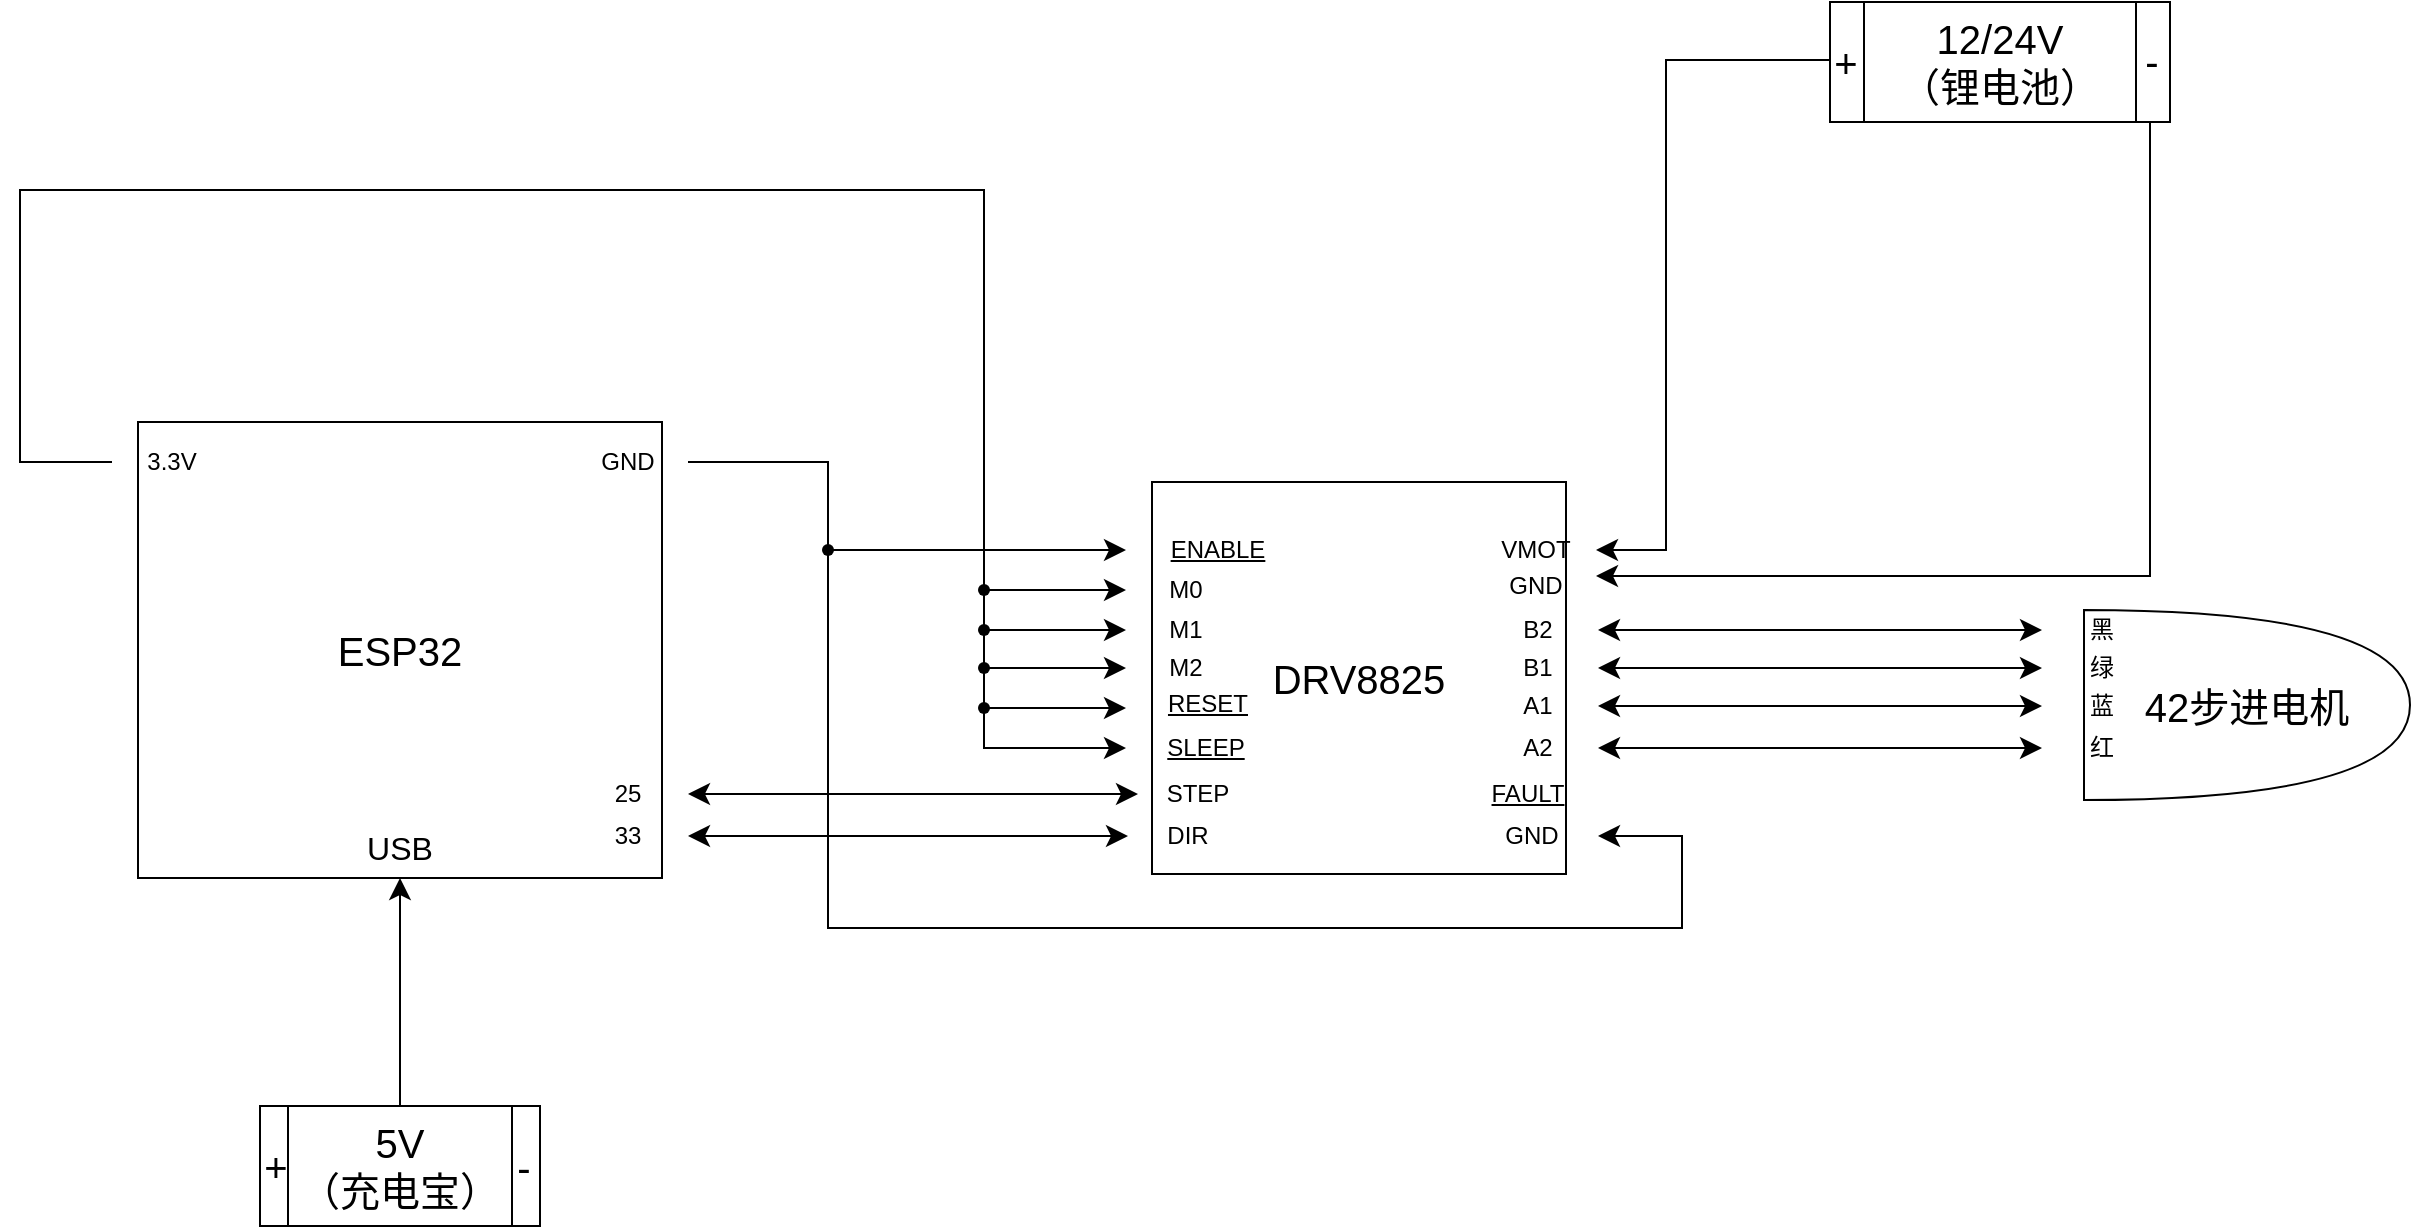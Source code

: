<mxfile version="24.3.1" type="device">
  <diagram name="第 1 页" id="u_5R_jZqFm5eiIBu_xtM">
    <mxGraphModel dx="2087" dy="1336" grid="0" gridSize="10" guides="1" tooltips="1" connect="1" arrows="1" fold="1" page="0" pageScale="1" pageWidth="827" pageHeight="1169" math="0" shadow="0">
      <root>
        <mxCell id="0" />
        <mxCell id="1" parent="0" />
        <mxCell id="66C9y4sLJhVzQsKTtoTk-1" value="ESP32" style="rounded=0;whiteSpace=wrap;html=1;fontSize=20;" vertex="1" parent="1">
          <mxGeometry x="-28" y="57" width="262" height="228" as="geometry" />
        </mxCell>
        <mxCell id="66C9y4sLJhVzQsKTtoTk-2" value="DRV8825" style="rounded=0;whiteSpace=wrap;html=1;fontSize=20;" vertex="1" parent="1">
          <mxGeometry x="479" y="87" width="207" height="196" as="geometry" />
        </mxCell>
        <mxCell id="66C9y4sLJhVzQsKTtoTk-9" value="STEP" style="text;strokeColor=none;fillColor=none;html=1;align=center;verticalAlign=middle;whiteSpace=wrap;rounded=0;fontSize=12;" vertex="1" parent="1">
          <mxGeometry x="472" y="228" width="60" height="30" as="geometry" />
        </mxCell>
        <mxCell id="66C9y4sLJhVzQsKTtoTk-10" value="DIR" style="text;strokeColor=none;fillColor=none;html=1;align=center;verticalAlign=middle;whiteSpace=wrap;rounded=0;fontSize=12;" vertex="1" parent="1">
          <mxGeometry x="467" y="249" width="60" height="30" as="geometry" />
        </mxCell>
        <mxCell id="66C9y4sLJhVzQsKTtoTk-11" value="&lt;u style=&quot;font-size: 12px;&quot;&gt;SLEEP&lt;/u&gt;" style="text;strokeColor=none;fillColor=none;html=1;align=center;verticalAlign=middle;whiteSpace=wrap;rounded=0;fontSize=12;" vertex="1" parent="1">
          <mxGeometry x="476" y="205" width="60" height="30" as="geometry" />
        </mxCell>
        <mxCell id="66C9y4sLJhVzQsKTtoTk-12" value="RESET" style="text;strokeColor=none;fillColor=none;html=1;align=center;verticalAlign=middle;whiteSpace=wrap;rounded=0;fontSize=12;fontStyle=4" vertex="1" parent="1">
          <mxGeometry x="477" y="183" width="60" height="30" as="geometry" />
        </mxCell>
        <mxCell id="66C9y4sLJhVzQsKTtoTk-14" value="M2" style="text;strokeColor=none;fillColor=none;html=1;align=center;verticalAlign=middle;whiteSpace=wrap;rounded=0;fontSize=12;" vertex="1" parent="1">
          <mxGeometry x="466" y="165" width="60" height="30" as="geometry" />
        </mxCell>
        <mxCell id="66C9y4sLJhVzQsKTtoTk-15" value="M1" style="text;strokeColor=none;fillColor=none;html=1;align=center;verticalAlign=middle;whiteSpace=wrap;rounded=0;fontSize=12;" vertex="1" parent="1">
          <mxGeometry x="466" y="146" width="60" height="30" as="geometry" />
        </mxCell>
        <mxCell id="66C9y4sLJhVzQsKTtoTk-16" value="M0" style="text;strokeColor=none;fillColor=none;html=1;align=center;verticalAlign=middle;whiteSpace=wrap;rounded=0;fontSize=12;" vertex="1" parent="1">
          <mxGeometry x="466" y="126" width="60" height="30" as="geometry" />
        </mxCell>
        <mxCell id="66C9y4sLJhVzQsKTtoTk-17" value="ENABLE" style="text;strokeColor=none;fillColor=none;html=1;align=center;verticalAlign=middle;whiteSpace=wrap;rounded=0;fontSize=12;fontStyle=4" vertex="1" parent="1">
          <mxGeometry x="482" y="106" width="60" height="30" as="geometry" />
        </mxCell>
        <mxCell id="66C9y4sLJhVzQsKTtoTk-18" value="12/24V&lt;div&gt;（锂电池）&lt;/div&gt;" style="shape=process;whiteSpace=wrap;html=1;backgroundOutline=1;fontSize=20;" vertex="1" parent="1">
          <mxGeometry x="818" y="-153" width="170" height="60" as="geometry" />
        </mxCell>
        <mxCell id="66C9y4sLJhVzQsKTtoTk-19" value="5V&lt;div&gt;（充电宝）&lt;/div&gt;" style="shape=process;whiteSpace=wrap;html=1;backgroundOutline=1;fontSize=20;" vertex="1" parent="1">
          <mxGeometry x="33" y="399" width="140" height="60" as="geometry" />
        </mxCell>
        <mxCell id="66C9y4sLJhVzQsKTtoTk-20" value="GND" style="text;strokeColor=none;fillColor=none;html=1;align=center;verticalAlign=middle;whiteSpace=wrap;rounded=0;fontSize=12;" vertex="1" parent="1">
          <mxGeometry x="639" y="249" width="60" height="30" as="geometry" />
        </mxCell>
        <mxCell id="66C9y4sLJhVzQsKTtoTk-21" value="FAULT" style="text;strokeColor=none;fillColor=none;html=1;align=center;verticalAlign=middle;whiteSpace=wrap;rounded=0;fontSize=12;fontStyle=4" vertex="1" parent="1">
          <mxGeometry x="637" y="228" width="60" height="30" as="geometry" />
        </mxCell>
        <mxCell id="66C9y4sLJhVzQsKTtoTk-22" value="A2" style="text;strokeColor=none;fillColor=none;html=1;align=center;verticalAlign=middle;whiteSpace=wrap;rounded=0;fontSize=12;" vertex="1" parent="1">
          <mxGeometry x="642" y="205" width="60" height="30" as="geometry" />
        </mxCell>
        <mxCell id="66C9y4sLJhVzQsKTtoTk-23" value="A1" style="text;strokeColor=none;fillColor=none;html=1;align=center;verticalAlign=middle;whiteSpace=wrap;rounded=0;fontSize=12;" vertex="1" parent="1">
          <mxGeometry x="642" y="184" width="60" height="30" as="geometry" />
        </mxCell>
        <mxCell id="66C9y4sLJhVzQsKTtoTk-24" value="VMOT" style="text;strokeColor=none;fillColor=none;html=1;align=center;verticalAlign=middle;whiteSpace=wrap;rounded=0;fontSize=12;" vertex="1" parent="1">
          <mxGeometry x="641" y="106" width="60" height="30" as="geometry" />
        </mxCell>
        <mxCell id="66C9y4sLJhVzQsKTtoTk-25" value="GND" style="text;strokeColor=none;fillColor=none;html=1;align=center;verticalAlign=middle;whiteSpace=wrap;rounded=0;fontSize=12;" vertex="1" parent="1">
          <mxGeometry x="641" y="124" width="60" height="30" as="geometry" />
        </mxCell>
        <mxCell id="66C9y4sLJhVzQsKTtoTk-26" value="B2" style="text;strokeColor=none;fillColor=none;html=1;align=center;verticalAlign=middle;whiteSpace=wrap;rounded=0;fontSize=12;" vertex="1" parent="1">
          <mxGeometry x="642" y="146" width="60" height="30" as="geometry" />
        </mxCell>
        <mxCell id="66C9y4sLJhVzQsKTtoTk-27" value="B1" style="text;strokeColor=none;fillColor=none;html=1;align=center;verticalAlign=middle;whiteSpace=wrap;rounded=0;fontSize=12;" vertex="1" parent="1">
          <mxGeometry x="642" y="165" width="60" height="30" as="geometry" />
        </mxCell>
        <mxCell id="66C9y4sLJhVzQsKTtoTk-29" value="+" style="text;strokeColor=none;fillColor=none;html=1;align=center;verticalAlign=middle;whiteSpace=wrap;rounded=0;fontSize=20;" vertex="1" parent="1">
          <mxGeometry x="796" y="-138" width="60" height="30" as="geometry" />
        </mxCell>
        <mxCell id="66C9y4sLJhVzQsKTtoTk-30" value="-" style="text;strokeColor=none;fillColor=none;html=1;align=center;verticalAlign=middle;whiteSpace=wrap;rounded=0;fontSize=20;" vertex="1" parent="1">
          <mxGeometry x="949" y="-139" width="60" height="30" as="geometry" />
        </mxCell>
        <mxCell id="66C9y4sLJhVzQsKTtoTk-33" value="" style="edgeStyle=elbowEdgeStyle;elbow=horizontal;endArrow=classic;html=1;curved=0;rounded=0;endSize=8;startSize=8;fontSize=12;" edge="1" parent="1" target="66C9y4sLJhVzQsKTtoTk-24">
          <mxGeometry width="50" height="50" relative="1" as="geometry">
            <mxPoint x="818" y="-124" as="sourcePoint" />
            <mxPoint x="773" y="-64" as="targetPoint" />
            <Array as="points">
              <mxPoint x="736" y="-87" />
            </Array>
          </mxGeometry>
        </mxCell>
        <mxCell id="66C9y4sLJhVzQsKTtoTk-34" value="" style="edgeStyle=segmentEdgeStyle;endArrow=classic;html=1;curved=0;rounded=0;endSize=8;startSize=8;fontSize=12;" edge="1" parent="1" source="66C9y4sLJhVzQsKTtoTk-18" target="66C9y4sLJhVzQsKTtoTk-25">
          <mxGeometry width="50" height="50" relative="1" as="geometry">
            <mxPoint x="928" y="62" as="sourcePoint" />
            <mxPoint x="1036" y="134" as="targetPoint" />
            <Array as="points">
              <mxPoint x="978" y="134" />
            </Array>
          </mxGeometry>
        </mxCell>
        <mxCell id="66C9y4sLJhVzQsKTtoTk-36" value="42步进电机" style="shape=or;whiteSpace=wrap;html=1;fontSize=20;" vertex="1" parent="1">
          <mxGeometry x="945" y="151" width="163" height="95" as="geometry" />
        </mxCell>
        <mxCell id="66C9y4sLJhVzQsKTtoTk-37" value="黑" style="text;strokeColor=none;fillColor=none;html=1;align=center;verticalAlign=middle;whiteSpace=wrap;rounded=0;fontSize=12;" vertex="1" parent="1">
          <mxGeometry x="924" y="146" width="60" height="30" as="geometry" />
        </mxCell>
        <mxCell id="66C9y4sLJhVzQsKTtoTk-39" value="绿" style="text;strokeColor=none;fillColor=none;html=1;align=center;verticalAlign=middle;whiteSpace=wrap;rounded=0;fontSize=12;" vertex="1" parent="1">
          <mxGeometry x="924" y="165" width="60" height="30" as="geometry" />
        </mxCell>
        <mxCell id="66C9y4sLJhVzQsKTtoTk-40" value="蓝" style="text;strokeColor=none;fillColor=none;html=1;align=center;verticalAlign=middle;whiteSpace=wrap;rounded=0;fontSize=12;" vertex="1" parent="1">
          <mxGeometry x="924" y="184" width="60" height="30" as="geometry" />
        </mxCell>
        <mxCell id="66C9y4sLJhVzQsKTtoTk-41" value="红" style="text;strokeColor=none;fillColor=none;html=1;align=center;verticalAlign=middle;whiteSpace=wrap;rounded=0;fontSize=12;" vertex="1" parent="1">
          <mxGeometry x="924" y="205" width="60" height="30" as="geometry" />
        </mxCell>
        <mxCell id="66C9y4sLJhVzQsKTtoTk-43" value="" style="endArrow=classic;startArrow=classic;html=1;rounded=0;fontSize=12;startSize=8;endSize=8;curved=1;exitX=1;exitY=0.5;exitDx=0;exitDy=0;" edge="1" parent="1" source="66C9y4sLJhVzQsKTtoTk-26" target="66C9y4sLJhVzQsKTtoTk-37">
          <mxGeometry width="50" height="50" relative="1" as="geometry">
            <mxPoint x="657" y="147" as="sourcePoint" />
            <mxPoint x="707" y="97" as="targetPoint" />
          </mxGeometry>
        </mxCell>
        <mxCell id="66C9y4sLJhVzQsKTtoTk-44" value="" style="endArrow=classic;startArrow=classic;html=1;rounded=0;fontSize=12;startSize=8;endSize=8;curved=1;exitX=1;exitY=0.5;exitDx=0;exitDy=0;" edge="1" parent="1" source="66C9y4sLJhVzQsKTtoTk-27" target="66C9y4sLJhVzQsKTtoTk-39">
          <mxGeometry width="50" height="50" relative="1" as="geometry">
            <mxPoint x="712" y="171" as="sourcePoint" />
            <mxPoint x="934" y="171" as="targetPoint" />
          </mxGeometry>
        </mxCell>
        <mxCell id="66C9y4sLJhVzQsKTtoTk-45" value="" style="endArrow=classic;startArrow=classic;html=1;rounded=0;fontSize=12;startSize=8;endSize=8;curved=1;exitX=1;exitY=0.5;exitDx=0;exitDy=0;entryX=0;entryY=0.5;entryDx=0;entryDy=0;" edge="1" parent="1" source="66C9y4sLJhVzQsKTtoTk-23" target="66C9y4sLJhVzQsKTtoTk-40">
          <mxGeometry width="50" height="50" relative="1" as="geometry">
            <mxPoint x="722" y="181" as="sourcePoint" />
            <mxPoint x="944" y="181" as="targetPoint" />
          </mxGeometry>
        </mxCell>
        <mxCell id="66C9y4sLJhVzQsKTtoTk-46" value="" style="endArrow=classic;startArrow=classic;html=1;rounded=0;fontSize=12;startSize=8;endSize=8;curved=1;" edge="1" parent="1" source="66C9y4sLJhVzQsKTtoTk-22" target="66C9y4sLJhVzQsKTtoTk-41">
          <mxGeometry width="50" height="50" relative="1" as="geometry">
            <mxPoint x="732" y="191" as="sourcePoint" />
            <mxPoint x="954" y="191" as="targetPoint" />
          </mxGeometry>
        </mxCell>
        <mxCell id="66C9y4sLJhVzQsKTtoTk-47" value="+" style="text;strokeColor=none;fillColor=none;html=1;align=center;verticalAlign=middle;whiteSpace=wrap;rounded=0;fontSize=20;" vertex="1" parent="1">
          <mxGeometry x="11" y="414" width="60" height="30" as="geometry" />
        </mxCell>
        <mxCell id="66C9y4sLJhVzQsKTtoTk-48" value="-" style="text;strokeColor=none;fillColor=none;html=1;align=center;verticalAlign=middle;whiteSpace=wrap;rounded=0;fontSize=20;" vertex="1" parent="1">
          <mxGeometry x="135" y="414" width="60" height="30" as="geometry" />
        </mxCell>
        <mxCell id="66C9y4sLJhVzQsKTtoTk-49" value="" style="endArrow=classic;html=1;rounded=0;fontSize=12;startSize=8;endSize=8;curved=1;exitX=0.5;exitY=0;exitDx=0;exitDy=0;entryX=0.5;entryY=1;entryDx=0;entryDy=0;" edge="1" parent="1" source="66C9y4sLJhVzQsKTtoTk-19" target="66C9y4sLJhVzQsKTtoTk-1">
          <mxGeometry width="50" height="50" relative="1" as="geometry">
            <mxPoint x="706" y="157" as="sourcePoint" />
            <mxPoint x="107" y="319" as="targetPoint" />
          </mxGeometry>
        </mxCell>
        <mxCell id="66C9y4sLJhVzQsKTtoTk-50" value="33" style="text;strokeColor=none;fillColor=none;html=1;align=center;verticalAlign=middle;whiteSpace=wrap;rounded=0;fontSize=12;" vertex="1" parent="1">
          <mxGeometry x="187" y="249" width="60" height="30" as="geometry" />
        </mxCell>
        <mxCell id="66C9y4sLJhVzQsKTtoTk-51" value="25" style="text;strokeColor=none;fillColor=none;html=1;align=center;verticalAlign=middle;whiteSpace=wrap;rounded=0;fontSize=12;" vertex="1" parent="1">
          <mxGeometry x="187" y="228" width="60" height="30" as="geometry" />
        </mxCell>
        <mxCell id="66C9y4sLJhVzQsKTtoTk-52" value="3.3V" style="text;strokeColor=none;fillColor=none;html=1;align=center;verticalAlign=middle;whiteSpace=wrap;rounded=0;fontSize=12;" vertex="1" parent="1">
          <mxGeometry x="-41" y="62" width="60" height="30" as="geometry" />
        </mxCell>
        <mxCell id="66C9y4sLJhVzQsKTtoTk-54" value="GND" style="text;strokeColor=none;fillColor=none;html=1;align=center;verticalAlign=middle;whiteSpace=wrap;rounded=0;fontSize=12;" vertex="1" parent="1">
          <mxGeometry x="187" y="62" width="60" height="30" as="geometry" />
        </mxCell>
        <mxCell id="66C9y4sLJhVzQsKTtoTk-55" value="" style="endArrow=classic;startArrow=classic;html=1;rounded=0;fontSize=12;startSize=8;endSize=8;curved=1;exitX=1;exitY=0.5;exitDx=0;exitDy=0;" edge="1" parent="1" source="66C9y4sLJhVzQsKTtoTk-50" target="66C9y4sLJhVzQsKTtoTk-10">
          <mxGeometry width="50" height="50" relative="1" as="geometry">
            <mxPoint x="332" y="157" as="sourcePoint" />
            <mxPoint x="382" y="107" as="targetPoint" />
          </mxGeometry>
        </mxCell>
        <mxCell id="66C9y4sLJhVzQsKTtoTk-56" value="" style="endArrow=classic;startArrow=classic;html=1;rounded=0;fontSize=12;startSize=8;endSize=8;curved=1;entryX=0;entryY=0.5;entryDx=0;entryDy=0;" edge="1" parent="1" source="66C9y4sLJhVzQsKTtoTk-51" target="66C9y4sLJhVzQsKTtoTk-9">
          <mxGeometry width="50" height="50" relative="1" as="geometry">
            <mxPoint x="257" y="274" as="sourcePoint" />
            <mxPoint x="477" y="274" as="targetPoint" />
          </mxGeometry>
        </mxCell>
        <mxCell id="66C9y4sLJhVzQsKTtoTk-58" value="" style="edgeStyle=segmentEdgeStyle;endArrow=classic;html=1;curved=0;rounded=0;endSize=8;startSize=8;fontSize=12;exitX=0;exitY=0.5;exitDx=0;exitDy=0;entryX=0;entryY=0.5;entryDx=0;entryDy=0;" edge="1" parent="1" source="66C9y4sLJhVzQsKTtoTk-52" target="66C9y4sLJhVzQsKTtoTk-16">
          <mxGeometry width="50" height="50" relative="1" as="geometry">
            <mxPoint x="-156" y="23" as="sourcePoint" />
            <mxPoint x="354" y="-21" as="targetPoint" />
            <Array as="points">
              <mxPoint x="-87" y="77" />
              <mxPoint x="-87" y="-59" />
              <mxPoint x="395" y="-59" />
              <mxPoint x="395" y="141" />
            </Array>
          </mxGeometry>
        </mxCell>
        <mxCell id="66C9y4sLJhVzQsKTtoTk-60" value="" style="edgeStyle=segmentEdgeStyle;endArrow=classic;html=1;curved=0;rounded=0;endSize=8;startSize=8;fontSize=12;" edge="1" parent="1" target="66C9y4sLJhVzQsKTtoTk-15">
          <mxGeometry width="50" height="50" relative="1" as="geometry">
            <mxPoint x="397" y="141" as="sourcePoint" />
            <mxPoint x="468" y="161" as="targetPoint" />
            <Array as="points">
              <mxPoint x="395" y="141" />
              <mxPoint x="395" y="161" />
            </Array>
          </mxGeometry>
        </mxCell>
        <mxCell id="66C9y4sLJhVzQsKTtoTk-62" value="" style="edgeStyle=segmentEdgeStyle;endArrow=classic;html=1;curved=0;rounded=0;endSize=8;startSize=8;fontSize=12;entryX=0;entryY=0.5;entryDx=0;entryDy=0;" edge="1" parent="1" target="66C9y4sLJhVzQsKTtoTk-14">
          <mxGeometry width="50" height="50" relative="1" as="geometry">
            <mxPoint x="395" y="160" as="sourcePoint" />
            <mxPoint x="460" y="171" as="targetPoint" />
            <Array as="points">
              <mxPoint x="395" y="180" />
            </Array>
          </mxGeometry>
        </mxCell>
        <mxCell id="66C9y4sLJhVzQsKTtoTk-63" value="" style="shape=waypoint;sketch=0;fillStyle=solid;size=6;pointerEvents=1;points=[];fillColor=none;resizable=0;rotatable=0;perimeter=centerPerimeter;snapToPoint=1;" vertex="1" parent="1">
          <mxGeometry x="385" y="131" width="20" height="20" as="geometry" />
        </mxCell>
        <mxCell id="66C9y4sLJhVzQsKTtoTk-64" value="" style="shape=waypoint;sketch=0;fillStyle=solid;size=6;pointerEvents=1;points=[];fillColor=none;resizable=0;rotatable=0;perimeter=centerPerimeter;snapToPoint=1;" vertex="1" parent="1">
          <mxGeometry x="385" y="151" width="20" height="20" as="geometry" />
        </mxCell>
        <mxCell id="66C9y4sLJhVzQsKTtoTk-65" value="" style="edgeStyle=segmentEdgeStyle;endArrow=classic;html=1;curved=0;rounded=0;endSize=8;startSize=8;fontSize=12;entryX=0;entryY=0.5;entryDx=0;entryDy=0;" edge="1" parent="1">
          <mxGeometry width="50" height="50" relative="1" as="geometry">
            <mxPoint x="395" y="180" as="sourcePoint" />
            <mxPoint x="466" y="200" as="targetPoint" />
            <Array as="points">
              <mxPoint x="395" y="200" />
            </Array>
          </mxGeometry>
        </mxCell>
        <mxCell id="66C9y4sLJhVzQsKTtoTk-66" value="" style="edgeStyle=segmentEdgeStyle;endArrow=classic;html=1;curved=0;rounded=0;endSize=8;startSize=8;fontSize=12;entryX=0;entryY=0.5;entryDx=0;entryDy=0;" edge="1" parent="1">
          <mxGeometry width="50" height="50" relative="1" as="geometry">
            <mxPoint x="395" y="200" as="sourcePoint" />
            <mxPoint x="466" y="220" as="targetPoint" />
            <Array as="points">
              <mxPoint x="395" y="220" />
            </Array>
          </mxGeometry>
        </mxCell>
        <mxCell id="66C9y4sLJhVzQsKTtoTk-67" value="" style="shape=waypoint;sketch=0;fillStyle=solid;size=6;pointerEvents=1;points=[];fillColor=none;resizable=0;rotatable=0;perimeter=centerPerimeter;snapToPoint=1;" vertex="1" parent="1">
          <mxGeometry x="385" y="170" width="20" height="20" as="geometry" />
        </mxCell>
        <mxCell id="66C9y4sLJhVzQsKTtoTk-68" value="" style="shape=waypoint;sketch=0;fillStyle=solid;size=6;pointerEvents=1;points=[];fillColor=none;resizable=0;rotatable=0;perimeter=centerPerimeter;snapToPoint=1;" vertex="1" parent="1">
          <mxGeometry x="385" y="190" width="20" height="20" as="geometry" />
        </mxCell>
        <mxCell id="66C9y4sLJhVzQsKTtoTk-69" value="" style="edgeStyle=segmentEdgeStyle;endArrow=classic;html=1;curved=0;rounded=0;endSize=8;startSize=8;fontSize=12;" edge="1" parent="1" source="66C9y4sLJhVzQsKTtoTk-54">
          <mxGeometry width="50" height="50" relative="1" as="geometry">
            <mxPoint x="249" y="77.0" as="sourcePoint" />
            <mxPoint x="466" y="121" as="targetPoint" />
            <Array as="points">
              <mxPoint x="317" y="77" />
              <mxPoint x="317" y="121" />
            </Array>
          </mxGeometry>
        </mxCell>
        <mxCell id="66C9y4sLJhVzQsKTtoTk-70" value="" style="edgeStyle=segmentEdgeStyle;endArrow=classic;html=1;curved=0;rounded=0;endSize=8;startSize=8;fontSize=12;" edge="1" parent="1">
          <mxGeometry width="50" height="50" relative="1" as="geometry">
            <mxPoint x="317" y="121" as="sourcePoint" />
            <mxPoint x="702" y="264" as="targetPoint" />
            <Array as="points">
              <mxPoint x="317" y="310" />
              <mxPoint x="744" y="310" />
              <mxPoint x="744" y="264" />
            </Array>
          </mxGeometry>
        </mxCell>
        <mxCell id="66C9y4sLJhVzQsKTtoTk-73" value="" style="shape=waypoint;sketch=0;fillStyle=solid;size=6;pointerEvents=1;points=[];fillColor=none;resizable=0;rotatable=0;perimeter=centerPerimeter;snapToPoint=1;" vertex="1" parent="1">
          <mxGeometry x="307" y="111" width="20" height="20" as="geometry" />
        </mxCell>
        <mxCell id="66C9y4sLJhVzQsKTtoTk-74" value="USB" style="text;strokeColor=none;fillColor=none;html=1;align=center;verticalAlign=middle;whiteSpace=wrap;rounded=0;fontSize=16;" vertex="1" parent="1">
          <mxGeometry x="73" y="255" width="60" height="30" as="geometry" />
        </mxCell>
      </root>
    </mxGraphModel>
  </diagram>
</mxfile>
